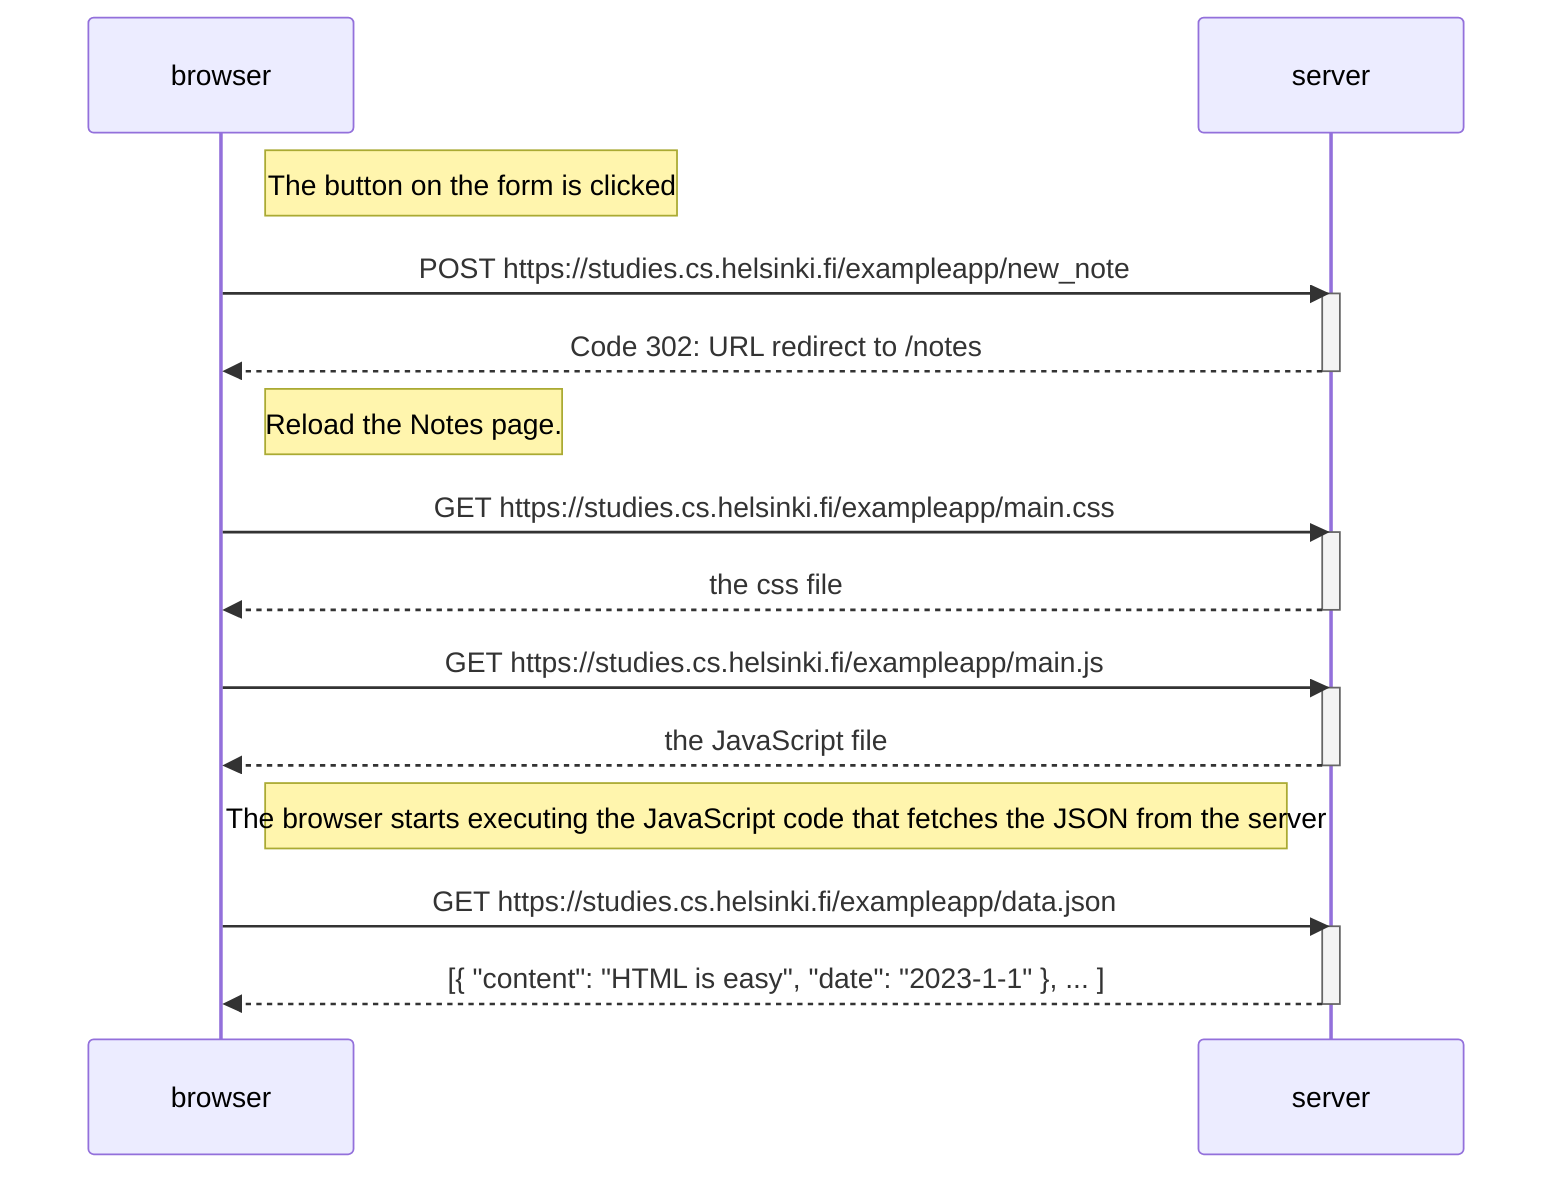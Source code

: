 sequenceDiagram
    participant browser
    participant server

    Note right of browser: The button on the  form is clicked

    browser->>server: POST https://studies.cs.helsinki.fi/exampleapp/new_note
    activate server
    server-->>browser: Code 302: URL redirect to /notes
    deactivate server

    Note right of browser: Reload the Notes page.
    
    browser->>server: GET https://studies.cs.helsinki.fi/exampleapp/main.css
    activate server
    server-->>browser: the css file
    deactivate server

    browser->>server: GET https://studies.cs.helsinki.fi/exampleapp/main.js
    activate server
    server-->>browser: the JavaScript file
    deactivate server

    Note right of browser: The browser starts executing the JavaScript code that fetches the JSON from the server

    browser->>server: GET https://studies.cs.helsinki.fi/exampleapp/data.json
    activate server
    server-->>browser: [{ "content": "HTML is easy", "date": "2023-1-1" }, ... ]
    deactivate server